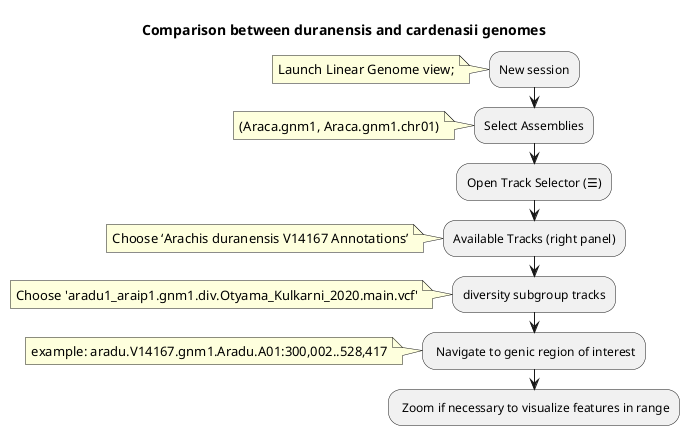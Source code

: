 ### JBrowse2: Genome structure comparison between two genome@startuml
@startuml
  title "Comparison between duranensis and cardenasii genomes" 
    
  :New session; 
  Note: Launch Linear Genome view;
  :Select Assemblies;
  Note: (Araca.gnm1, Araca.gnm1.chr01)
  :Open Track Selector (&#9776;);
  :Available Tracks (right panel);
  Note: Choose ‘Arachis duranensis V14167 Annotations’
  :diversity subgroup tracks;
  Note: Choose 'aradu1_araip1.gnm1.div.Otyama_Kulkarni_2020.main.vcf'
  : Navigate to genic region of interest;
  Note: example: aradu.V14167.gnm1.Aradu.A01:300,002..528,417
  : Zoom if necessary to visualize features in range;         
@enduml

